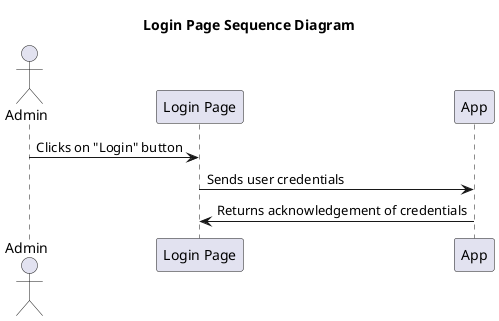 @startuml Login
title Login Page Sequence Diagram
actor Admin

participant "Login Page" as LP

Admin -> LP: Clicks on "Login" button
LP -> App: Sends user credentials
App -> LP: Returns acknowledgement of credentials
        
@enduml


' @startuml

' actor Admin


' participant "Login Page" as LP
' participant "App" as App

' User -> LP: Clicks on "Login" button
' LP -> App: Sends user credentials
' App -> LP: Returns acknowledgement of credentials
' alt User is an admin
'     LP -> App: Sends "admin" role
'     App -> LP: Returns "Welcome, Admin" message
' else User is a regular user
'     LP -> App: Sends "user" role
'     App -> LP: Returns "Welcome, User" message
' end

' @enduml
